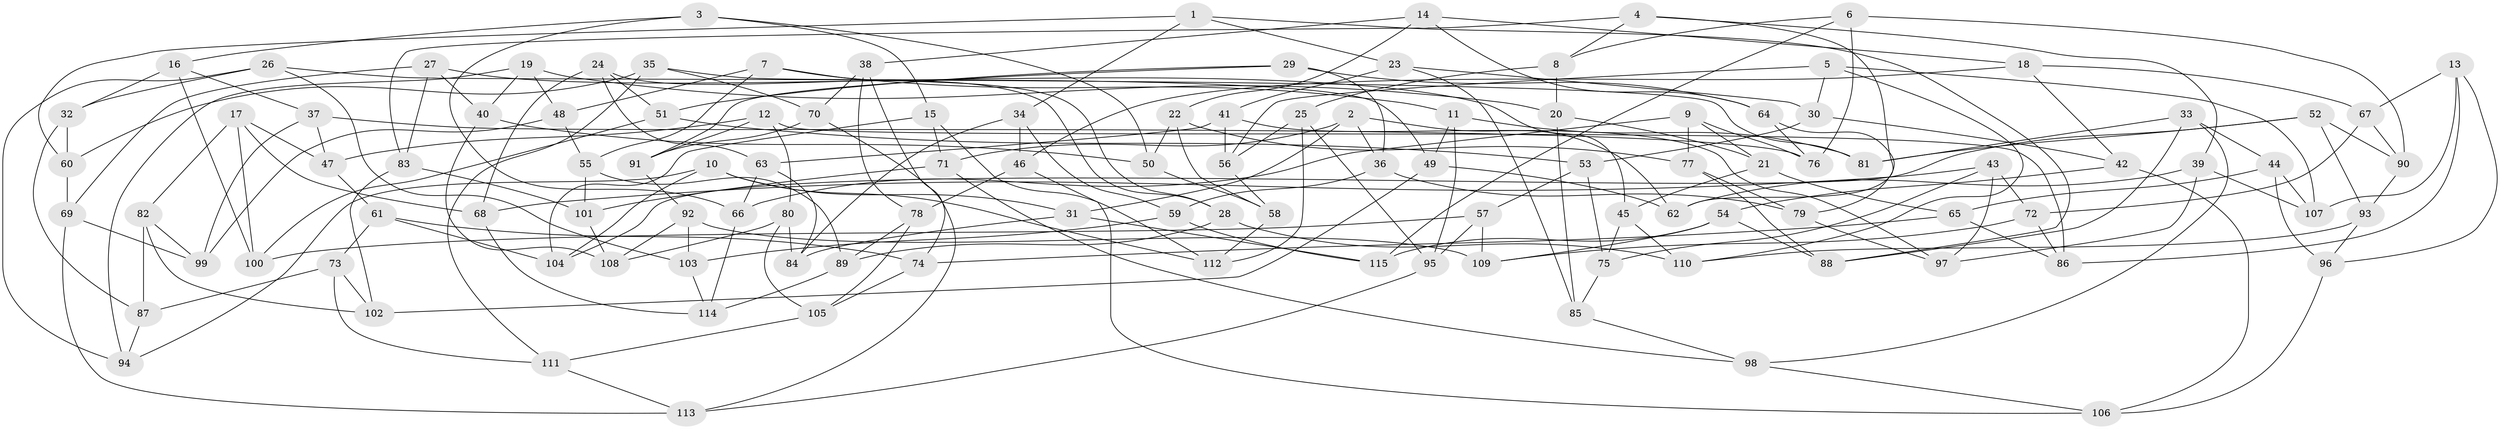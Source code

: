 // coarse degree distribution, {5: 0.11764705882352941, 4: 0.29411764705882354, 3: 0.17647058823529413, 2: 0.029411764705882353, 7: 0.058823529411764705, 9: 0.08823529411764706, 6: 0.11764705882352941, 10: 0.058823529411764705, 14: 0.029411764705882353, 13: 0.029411764705882353}
// Generated by graph-tools (version 1.1) at 2025/02/03/04/25 22:02:33]
// undirected, 115 vertices, 230 edges
graph export_dot {
graph [start="1"]
  node [color=gray90,style=filled];
  1;
  2;
  3;
  4;
  5;
  6;
  7;
  8;
  9;
  10;
  11;
  12;
  13;
  14;
  15;
  16;
  17;
  18;
  19;
  20;
  21;
  22;
  23;
  24;
  25;
  26;
  27;
  28;
  29;
  30;
  31;
  32;
  33;
  34;
  35;
  36;
  37;
  38;
  39;
  40;
  41;
  42;
  43;
  44;
  45;
  46;
  47;
  48;
  49;
  50;
  51;
  52;
  53;
  54;
  55;
  56;
  57;
  58;
  59;
  60;
  61;
  62;
  63;
  64;
  65;
  66;
  67;
  68;
  69;
  70;
  71;
  72;
  73;
  74;
  75;
  76;
  77;
  78;
  79;
  80;
  81;
  82;
  83;
  84;
  85;
  86;
  87;
  88;
  89;
  90;
  91;
  92;
  93;
  94;
  95;
  96;
  97;
  98;
  99;
  100;
  101;
  102;
  103;
  104;
  105;
  106;
  107;
  108;
  109;
  110;
  111;
  112;
  113;
  114;
  115;
  1 -- 60;
  1 -- 88;
  1 -- 34;
  1 -- 23;
  2 -- 62;
  2 -- 31;
  2 -- 36;
  2 -- 71;
  3 -- 66;
  3 -- 16;
  3 -- 15;
  3 -- 50;
  4 -- 8;
  4 -- 62;
  4 -- 39;
  4 -- 83;
  5 -- 110;
  5 -- 56;
  5 -- 30;
  5 -- 107;
  6 -- 8;
  6 -- 76;
  6 -- 115;
  6 -- 90;
  7 -- 48;
  7 -- 55;
  7 -- 28;
  7 -- 11;
  8 -- 20;
  8 -- 25;
  9 -- 76;
  9 -- 21;
  9 -- 77;
  9 -- 66;
  10 -- 112;
  10 -- 104;
  10 -- 31;
  10 -- 94;
  11 -- 49;
  11 -- 95;
  11 -- 81;
  12 -- 91;
  12 -- 47;
  12 -- 80;
  12 -- 86;
  13 -- 86;
  13 -- 96;
  13 -- 67;
  13 -- 107;
  14 -- 64;
  14 -- 38;
  14 -- 22;
  14 -- 18;
  15 -- 112;
  15 -- 71;
  15 -- 104;
  16 -- 100;
  16 -- 32;
  16 -- 37;
  17 -- 47;
  17 -- 82;
  17 -- 100;
  17 -- 68;
  18 -- 42;
  18 -- 67;
  18 -- 46;
  19 -- 94;
  19 -- 40;
  19 -- 20;
  19 -- 48;
  20 -- 21;
  20 -- 85;
  21 -- 65;
  21 -- 45;
  22 -- 50;
  22 -- 58;
  22 -- 77;
  23 -- 30;
  23 -- 85;
  23 -- 41;
  24 -- 28;
  24 -- 68;
  24 -- 63;
  24 -- 51;
  25 -- 112;
  25 -- 56;
  25 -- 95;
  26 -- 103;
  26 -- 94;
  26 -- 32;
  26 -- 81;
  27 -- 69;
  27 -- 45;
  27 -- 40;
  27 -- 83;
  28 -- 110;
  28 -- 89;
  29 -- 64;
  29 -- 36;
  29 -- 91;
  29 -- 51;
  30 -- 42;
  30 -- 53;
  31 -- 115;
  31 -- 84;
  32 -- 60;
  32 -- 87;
  33 -- 88;
  33 -- 98;
  33 -- 81;
  33 -- 44;
  34 -- 59;
  34 -- 84;
  34 -- 46;
  35 -- 49;
  35 -- 60;
  35 -- 70;
  35 -- 111;
  36 -- 59;
  36 -- 79;
  37 -- 99;
  37 -- 76;
  37 -- 47;
  38 -- 70;
  38 -- 78;
  38 -- 74;
  39 -- 97;
  39 -- 107;
  39 -- 62;
  40 -- 108;
  40 -- 50;
  41 -- 97;
  41 -- 56;
  41 -- 63;
  42 -- 106;
  42 -- 54;
  43 -- 68;
  43 -- 97;
  43 -- 72;
  43 -- 75;
  44 -- 65;
  44 -- 96;
  44 -- 107;
  45 -- 75;
  45 -- 110;
  46 -- 78;
  46 -- 106;
  47 -- 61;
  48 -- 99;
  48 -- 55;
  49 -- 62;
  49 -- 102;
  50 -- 58;
  51 -- 53;
  51 -- 100;
  52 -- 81;
  52 -- 93;
  52 -- 104;
  52 -- 90;
  53 -- 57;
  53 -- 75;
  54 -- 88;
  54 -- 109;
  54 -- 115;
  55 -- 89;
  55 -- 101;
  56 -- 58;
  57 -- 109;
  57 -- 100;
  57 -- 95;
  58 -- 112;
  59 -- 115;
  59 -- 103;
  60 -- 69;
  61 -- 74;
  61 -- 73;
  61 -- 104;
  63 -- 66;
  63 -- 84;
  64 -- 76;
  64 -- 79;
  65 -- 74;
  65 -- 86;
  66 -- 114;
  67 -- 72;
  67 -- 90;
  68 -- 114;
  69 -- 99;
  69 -- 113;
  70 -- 91;
  70 -- 113;
  71 -- 101;
  71 -- 98;
  72 -- 86;
  72 -- 109;
  73 -- 111;
  73 -- 87;
  73 -- 102;
  74 -- 105;
  75 -- 85;
  77 -- 88;
  77 -- 79;
  78 -- 105;
  78 -- 89;
  79 -- 97;
  80 -- 84;
  80 -- 108;
  80 -- 105;
  82 -- 99;
  82 -- 87;
  82 -- 102;
  83 -- 101;
  83 -- 102;
  85 -- 98;
  87 -- 94;
  89 -- 114;
  90 -- 93;
  91 -- 92;
  92 -- 103;
  92 -- 109;
  92 -- 108;
  93 -- 110;
  93 -- 96;
  95 -- 113;
  96 -- 106;
  98 -- 106;
  101 -- 108;
  103 -- 114;
  105 -- 111;
  111 -- 113;
}
